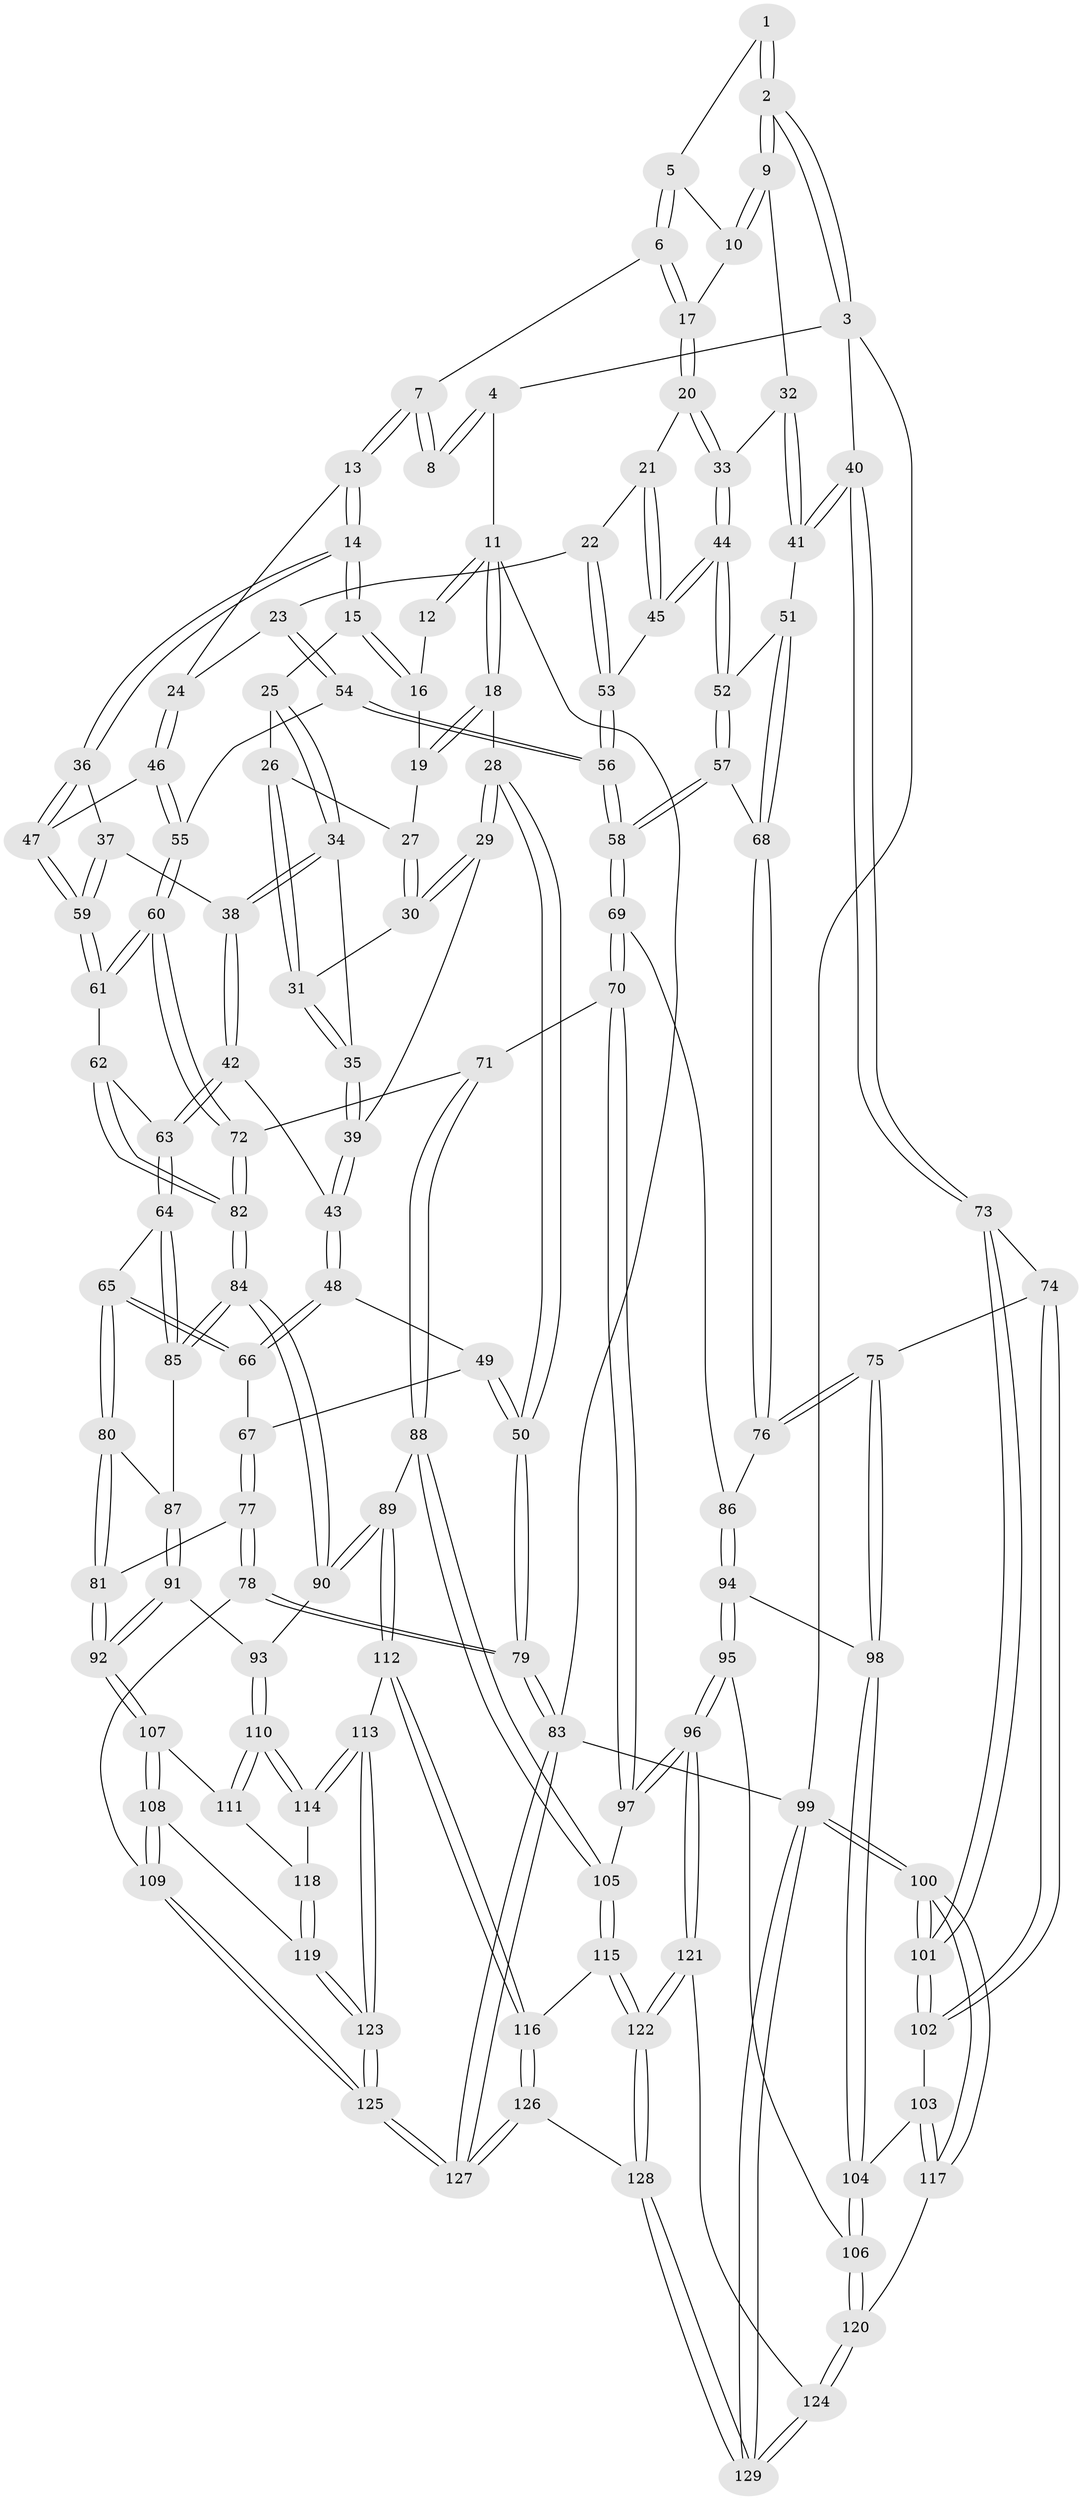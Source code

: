 // coarse degree distribution, {4: 0.36363636363636365, 5: 0.37662337662337664, 3: 0.11688311688311688, 6: 0.05194805194805195, 8: 0.012987012987012988, 9: 0.012987012987012988, 7: 0.05194805194805195, 1: 0.012987012987012988}
// Generated by graph-tools (version 1.1) at 2025/06/03/04/25 22:06:53]
// undirected, 129 vertices, 319 edges
graph export_dot {
graph [start="1"]
  node [color=gray90,style=filled];
  1 [pos="+0.8198805397332987+0"];
  2 [pos="+0.9917655649660918+0.15705408826606657"];
  3 [pos="+1+0.2161396615598827"];
  4 [pos="+0.8082295554249792+0"];
  5 [pos="+0.8172967471468686+0"];
  6 [pos="+0.6557196526665193+0.10699213701804137"];
  7 [pos="+0.4531264727927842+0"];
  8 [pos="+0.41156363942456214+0"];
  9 [pos="+0.9207507870893753+0.17069394802912483"];
  10 [pos="+0.7838642333152711+0.09404527228876226"];
  11 [pos="+0+0"];
  12 [pos="+0.3491661293060783+0"];
  13 [pos="+0.4641846788478938+0.163776978942337"];
  14 [pos="+0.349850321296513+0.2830046698220556"];
  15 [pos="+0.27816372507538817+0.22182825564144376"];
  16 [pos="+0.25622534463089286+0"];
  17 [pos="+0.6963488553234769+0.14433834591915007"];
  18 [pos="+0+0.06447773031206973"];
  19 [pos="+0.13162377438683737+0.09809934966302959"];
  20 [pos="+0.690638511391675+0.19111667631235799"];
  21 [pos="+0.6296305226397033+0.2482072128726945"];
  22 [pos="+0.591686872156168+0.2790007657025509"];
  23 [pos="+0.5913674758823135+0.2791299548828575"];
  24 [pos="+0.5416795757237111+0.24747572504558954"];
  25 [pos="+0.20279182065838242+0.24950835553431436"];
  26 [pos="+0.13945325619766344+0.15054567650063572"];
  27 [pos="+0.13072051601451118+0.11508983519278201"];
  28 [pos="+0+0.21905809065991821"];
  29 [pos="+0+0.25589013649006115"];
  30 [pos="+0.0704019913476321+0.20239411910546676"];
  31 [pos="+0.11366439377586637+0.26236553294963605"];
  32 [pos="+0.8708803977001303+0.22815583707926063"];
  33 [pos="+0.806832754694954+0.28661316732867453"];
  34 [pos="+0.19915798380604255+0.2551845989742655"];
  35 [pos="+0.1139346293664274+0.267053440161901"];
  36 [pos="+0.3502065109229644+0.3006031498427743"];
  37 [pos="+0.22698138326531245+0.3608534446736579"];
  38 [pos="+0.20313277565207222+0.36895710831071993"];
  39 [pos="+0.0855772348247321+0.30429891196624326"];
  40 [pos="+1+0.4291391531621269"];
  41 [pos="+0.9706419077082885+0.4108590646365347"];
  42 [pos="+0.2008441509344214+0.37156809716184536"];
  43 [pos="+0.1131640438123728+0.37683019632380077"];
  44 [pos="+0.8051921945629853+0.31909371718952984"];
  45 [pos="+0.7561344508938961+0.3350568449687478"];
  46 [pos="+0.406172320037784+0.3585593679332491"];
  47 [pos="+0.3820174446738847+0.3510027781665252"];
  48 [pos="+0.08963440892732968+0.4069246458216578"];
  49 [pos="+0.034736059218136994+0.42967158611956296"];
  50 [pos="+0+0.39439460908297425"];
  51 [pos="+0.8686778701752591+0.4096062036489817"];
  52 [pos="+0.8508765718931259+0.40135404957946774"];
  53 [pos="+0.7157405533988034+0.353273297168898"];
  54 [pos="+0.5634818454830189+0.40693204364944185"];
  55 [pos="+0.4936279944938187+0.41631741739032213"];
  56 [pos="+0.65369709662318+0.5063384964137976"];
  57 [pos="+0.7045403411105003+0.49346857022567525"];
  58 [pos="+0.6543973232822639+0.5077716272104208"];
  59 [pos="+0.3428447133387816+0.4307382304218734"];
  60 [pos="+0.42775678120309024+0.5281055233938385"];
  61 [pos="+0.3324896198653805+0.46244076618874075"];
  62 [pos="+0.27014323325905015+0.49063540607479356"];
  63 [pos="+0.25149642787365517+0.49482189062236337"];
  64 [pos="+0.2111403927455169+0.5514504910348733"];
  65 [pos="+0.18681666686358858+0.565257278411893"];
  66 [pos="+0.13086772757433482+0.4808672622132304"];
  67 [pos="+0.0499715763788966+0.5183634383902546"];
  68 [pos="+0.8493678012628767+0.5494029075166262"];
  69 [pos="+0.643614940688062+0.5667378628943772"];
  70 [pos="+0.5828609781899232+0.6184571253826958"];
  71 [pos="+0.44587789935995364+0.5817665136063682"];
  72 [pos="+0.43652973151613983+0.5772661910453648"];
  73 [pos="+1+0.44742062547325995"];
  74 [pos="+0.891671222688521+0.6198516875419197"];
  75 [pos="+0.890238059029871+0.6197852041417553"];
  76 [pos="+0.8726108420704853+0.6085537199221056"];
  77 [pos="+0.061509831921856474+0.6408916163694777"];
  78 [pos="+0+0.7719544428364601"];
  79 [pos="+0+0.7794980506809381"];
  80 [pos="+0.1789074603775863+0.5756025162406949"];
  81 [pos="+0.13316431162751619+0.6284565943007686"];
  82 [pos="+0.38850322882311356+0.6061110900372604"];
  83 [pos="+0+1"];
  84 [pos="+0.36134960074136735+0.6315779495737215"];
  85 [pos="+0.3398203606608366+0.6275988669186986"];
  86 [pos="+0.71969007583192+0.621659812854919"];
  87 [pos="+0.2857206548226916+0.6598494640455934"];
  88 [pos="+0.44656587835597683+0.7434791501214375"];
  89 [pos="+0.3675393612621628+0.7366658550628574"];
  90 [pos="+0.3630175652419153+0.7304303210268795"];
  91 [pos="+0.23097477047509496+0.719819107875703"];
  92 [pos="+0.2082272321563541+0.7152628207930314"];
  93 [pos="+0.24479415568334018+0.7272676036485283"];
  94 [pos="+0.7357929244408541+0.6757278330549086"];
  95 [pos="+0.7183196975025478+0.8107109732309435"];
  96 [pos="+0.6986950896531837+0.8202538625868737"];
  97 [pos="+0.566607933952998+0.7405946403629097"];
  98 [pos="+0.8354621367613688+0.7140434008074357"];
  99 [pos="+1+1"];
  100 [pos="+1+0.9386946801931906"];
  101 [pos="+1+0.8968030677563549"];
  102 [pos="+0.9601938501019511+0.7260252338586461"];
  103 [pos="+0.8685629854610809+0.7805635119808995"];
  104 [pos="+0.8324864096296398+0.7813151059825162"];
  105 [pos="+0.5220099787134145+0.7721030343536155"];
  106 [pos="+0.8004508243837901+0.8124831330249997"];
  107 [pos="+0.18581323469341204+0.7779534293126386"];
  108 [pos="+0.0444142722316484+0.8312869925883275"];
  109 [pos="+0+0.8236037319941582"];
  110 [pos="+0.2816011306557757+0.8383358048042496"];
  111 [pos="+0.19972118215740797+0.8155483632120929"];
  112 [pos="+0.3346166105092081+0.8826420845403459"];
  113 [pos="+0.3249497710709972+0.8812216997930712"];
  114 [pos="+0.28249415248339155+0.8392298416967315"];
  115 [pos="+0.501196884022551+0.8397547421485178"];
  116 [pos="+0.370481659392981+0.9149413473021997"];
  117 [pos="+1+0.8997935877519061"];
  118 [pos="+0.17998900314458918+0.8582106549086186"];
  119 [pos="+0.1687791249226331+0.8818436922907392"];
  120 [pos="+0.8596012671597267+0.9119268311029289"];
  121 [pos="+0.6804436146390266+0.8935260558928135"];
  122 [pos="+0.6065452897478923+0.9853044894131273"];
  123 [pos="+0.20016119935942936+0.9278223466696481"];
  124 [pos="+0.8189621485884581+0.9762519529150491"];
  125 [pos="+0.16512350997951092+1"];
  126 [pos="+0.4270385820311516+1"];
  127 [pos="+0.17363495135959545+1"];
  128 [pos="+0.565508261497717+1"];
  129 [pos="+0.7974265118072574+1"];
  1 -- 2;
  1 -- 2;
  1 -- 5;
  2 -- 3;
  2 -- 3;
  2 -- 9;
  2 -- 9;
  3 -- 4;
  3 -- 40;
  3 -- 99;
  4 -- 8;
  4 -- 8;
  4 -- 11;
  5 -- 6;
  5 -- 6;
  5 -- 10;
  6 -- 7;
  6 -- 17;
  6 -- 17;
  7 -- 8;
  7 -- 8;
  7 -- 13;
  7 -- 13;
  9 -- 10;
  9 -- 10;
  9 -- 32;
  10 -- 17;
  11 -- 12;
  11 -- 12;
  11 -- 18;
  11 -- 18;
  11 -- 83;
  12 -- 16;
  13 -- 14;
  13 -- 14;
  13 -- 24;
  14 -- 15;
  14 -- 15;
  14 -- 36;
  14 -- 36;
  15 -- 16;
  15 -- 16;
  15 -- 25;
  16 -- 19;
  17 -- 20;
  17 -- 20;
  18 -- 19;
  18 -- 19;
  18 -- 28;
  19 -- 27;
  20 -- 21;
  20 -- 33;
  20 -- 33;
  21 -- 22;
  21 -- 45;
  21 -- 45;
  22 -- 23;
  22 -- 53;
  22 -- 53;
  23 -- 24;
  23 -- 54;
  23 -- 54;
  24 -- 46;
  24 -- 46;
  25 -- 26;
  25 -- 34;
  25 -- 34;
  26 -- 27;
  26 -- 31;
  26 -- 31;
  27 -- 30;
  27 -- 30;
  28 -- 29;
  28 -- 29;
  28 -- 50;
  28 -- 50;
  29 -- 30;
  29 -- 30;
  29 -- 39;
  30 -- 31;
  31 -- 35;
  31 -- 35;
  32 -- 33;
  32 -- 41;
  32 -- 41;
  33 -- 44;
  33 -- 44;
  34 -- 35;
  34 -- 38;
  34 -- 38;
  35 -- 39;
  35 -- 39;
  36 -- 37;
  36 -- 47;
  36 -- 47;
  37 -- 38;
  37 -- 59;
  37 -- 59;
  38 -- 42;
  38 -- 42;
  39 -- 43;
  39 -- 43;
  40 -- 41;
  40 -- 41;
  40 -- 73;
  40 -- 73;
  41 -- 51;
  42 -- 43;
  42 -- 63;
  42 -- 63;
  43 -- 48;
  43 -- 48;
  44 -- 45;
  44 -- 45;
  44 -- 52;
  44 -- 52;
  45 -- 53;
  46 -- 47;
  46 -- 55;
  46 -- 55;
  47 -- 59;
  47 -- 59;
  48 -- 49;
  48 -- 66;
  48 -- 66;
  49 -- 50;
  49 -- 50;
  49 -- 67;
  50 -- 79;
  50 -- 79;
  51 -- 52;
  51 -- 68;
  51 -- 68;
  52 -- 57;
  52 -- 57;
  53 -- 56;
  53 -- 56;
  54 -- 55;
  54 -- 56;
  54 -- 56;
  55 -- 60;
  55 -- 60;
  56 -- 58;
  56 -- 58;
  57 -- 58;
  57 -- 58;
  57 -- 68;
  58 -- 69;
  58 -- 69;
  59 -- 61;
  59 -- 61;
  60 -- 61;
  60 -- 61;
  60 -- 72;
  60 -- 72;
  61 -- 62;
  62 -- 63;
  62 -- 82;
  62 -- 82;
  63 -- 64;
  63 -- 64;
  64 -- 65;
  64 -- 85;
  64 -- 85;
  65 -- 66;
  65 -- 66;
  65 -- 80;
  65 -- 80;
  66 -- 67;
  67 -- 77;
  67 -- 77;
  68 -- 76;
  68 -- 76;
  69 -- 70;
  69 -- 70;
  69 -- 86;
  70 -- 71;
  70 -- 97;
  70 -- 97;
  71 -- 72;
  71 -- 88;
  71 -- 88;
  72 -- 82;
  72 -- 82;
  73 -- 74;
  73 -- 101;
  73 -- 101;
  74 -- 75;
  74 -- 102;
  74 -- 102;
  75 -- 76;
  75 -- 76;
  75 -- 98;
  75 -- 98;
  76 -- 86;
  77 -- 78;
  77 -- 78;
  77 -- 81;
  78 -- 79;
  78 -- 79;
  78 -- 109;
  79 -- 83;
  79 -- 83;
  80 -- 81;
  80 -- 81;
  80 -- 87;
  81 -- 92;
  81 -- 92;
  82 -- 84;
  82 -- 84;
  83 -- 127;
  83 -- 127;
  83 -- 99;
  84 -- 85;
  84 -- 85;
  84 -- 90;
  84 -- 90;
  85 -- 87;
  86 -- 94;
  86 -- 94;
  87 -- 91;
  87 -- 91;
  88 -- 89;
  88 -- 105;
  88 -- 105;
  89 -- 90;
  89 -- 90;
  89 -- 112;
  89 -- 112;
  90 -- 93;
  91 -- 92;
  91 -- 92;
  91 -- 93;
  92 -- 107;
  92 -- 107;
  93 -- 110;
  93 -- 110;
  94 -- 95;
  94 -- 95;
  94 -- 98;
  95 -- 96;
  95 -- 96;
  95 -- 106;
  96 -- 97;
  96 -- 97;
  96 -- 121;
  96 -- 121;
  97 -- 105;
  98 -- 104;
  98 -- 104;
  99 -- 100;
  99 -- 100;
  99 -- 129;
  99 -- 129;
  100 -- 101;
  100 -- 101;
  100 -- 117;
  100 -- 117;
  101 -- 102;
  101 -- 102;
  102 -- 103;
  103 -- 104;
  103 -- 117;
  103 -- 117;
  104 -- 106;
  104 -- 106;
  105 -- 115;
  105 -- 115;
  106 -- 120;
  106 -- 120;
  107 -- 108;
  107 -- 108;
  107 -- 111;
  108 -- 109;
  108 -- 109;
  108 -- 119;
  109 -- 125;
  109 -- 125;
  110 -- 111;
  110 -- 111;
  110 -- 114;
  110 -- 114;
  111 -- 118;
  112 -- 113;
  112 -- 116;
  112 -- 116;
  113 -- 114;
  113 -- 114;
  113 -- 123;
  113 -- 123;
  114 -- 118;
  115 -- 116;
  115 -- 122;
  115 -- 122;
  116 -- 126;
  116 -- 126;
  117 -- 120;
  118 -- 119;
  118 -- 119;
  119 -- 123;
  119 -- 123;
  120 -- 124;
  120 -- 124;
  121 -- 122;
  121 -- 122;
  121 -- 124;
  122 -- 128;
  122 -- 128;
  123 -- 125;
  123 -- 125;
  124 -- 129;
  124 -- 129;
  125 -- 127;
  125 -- 127;
  126 -- 127;
  126 -- 127;
  126 -- 128;
  128 -- 129;
  128 -- 129;
}

